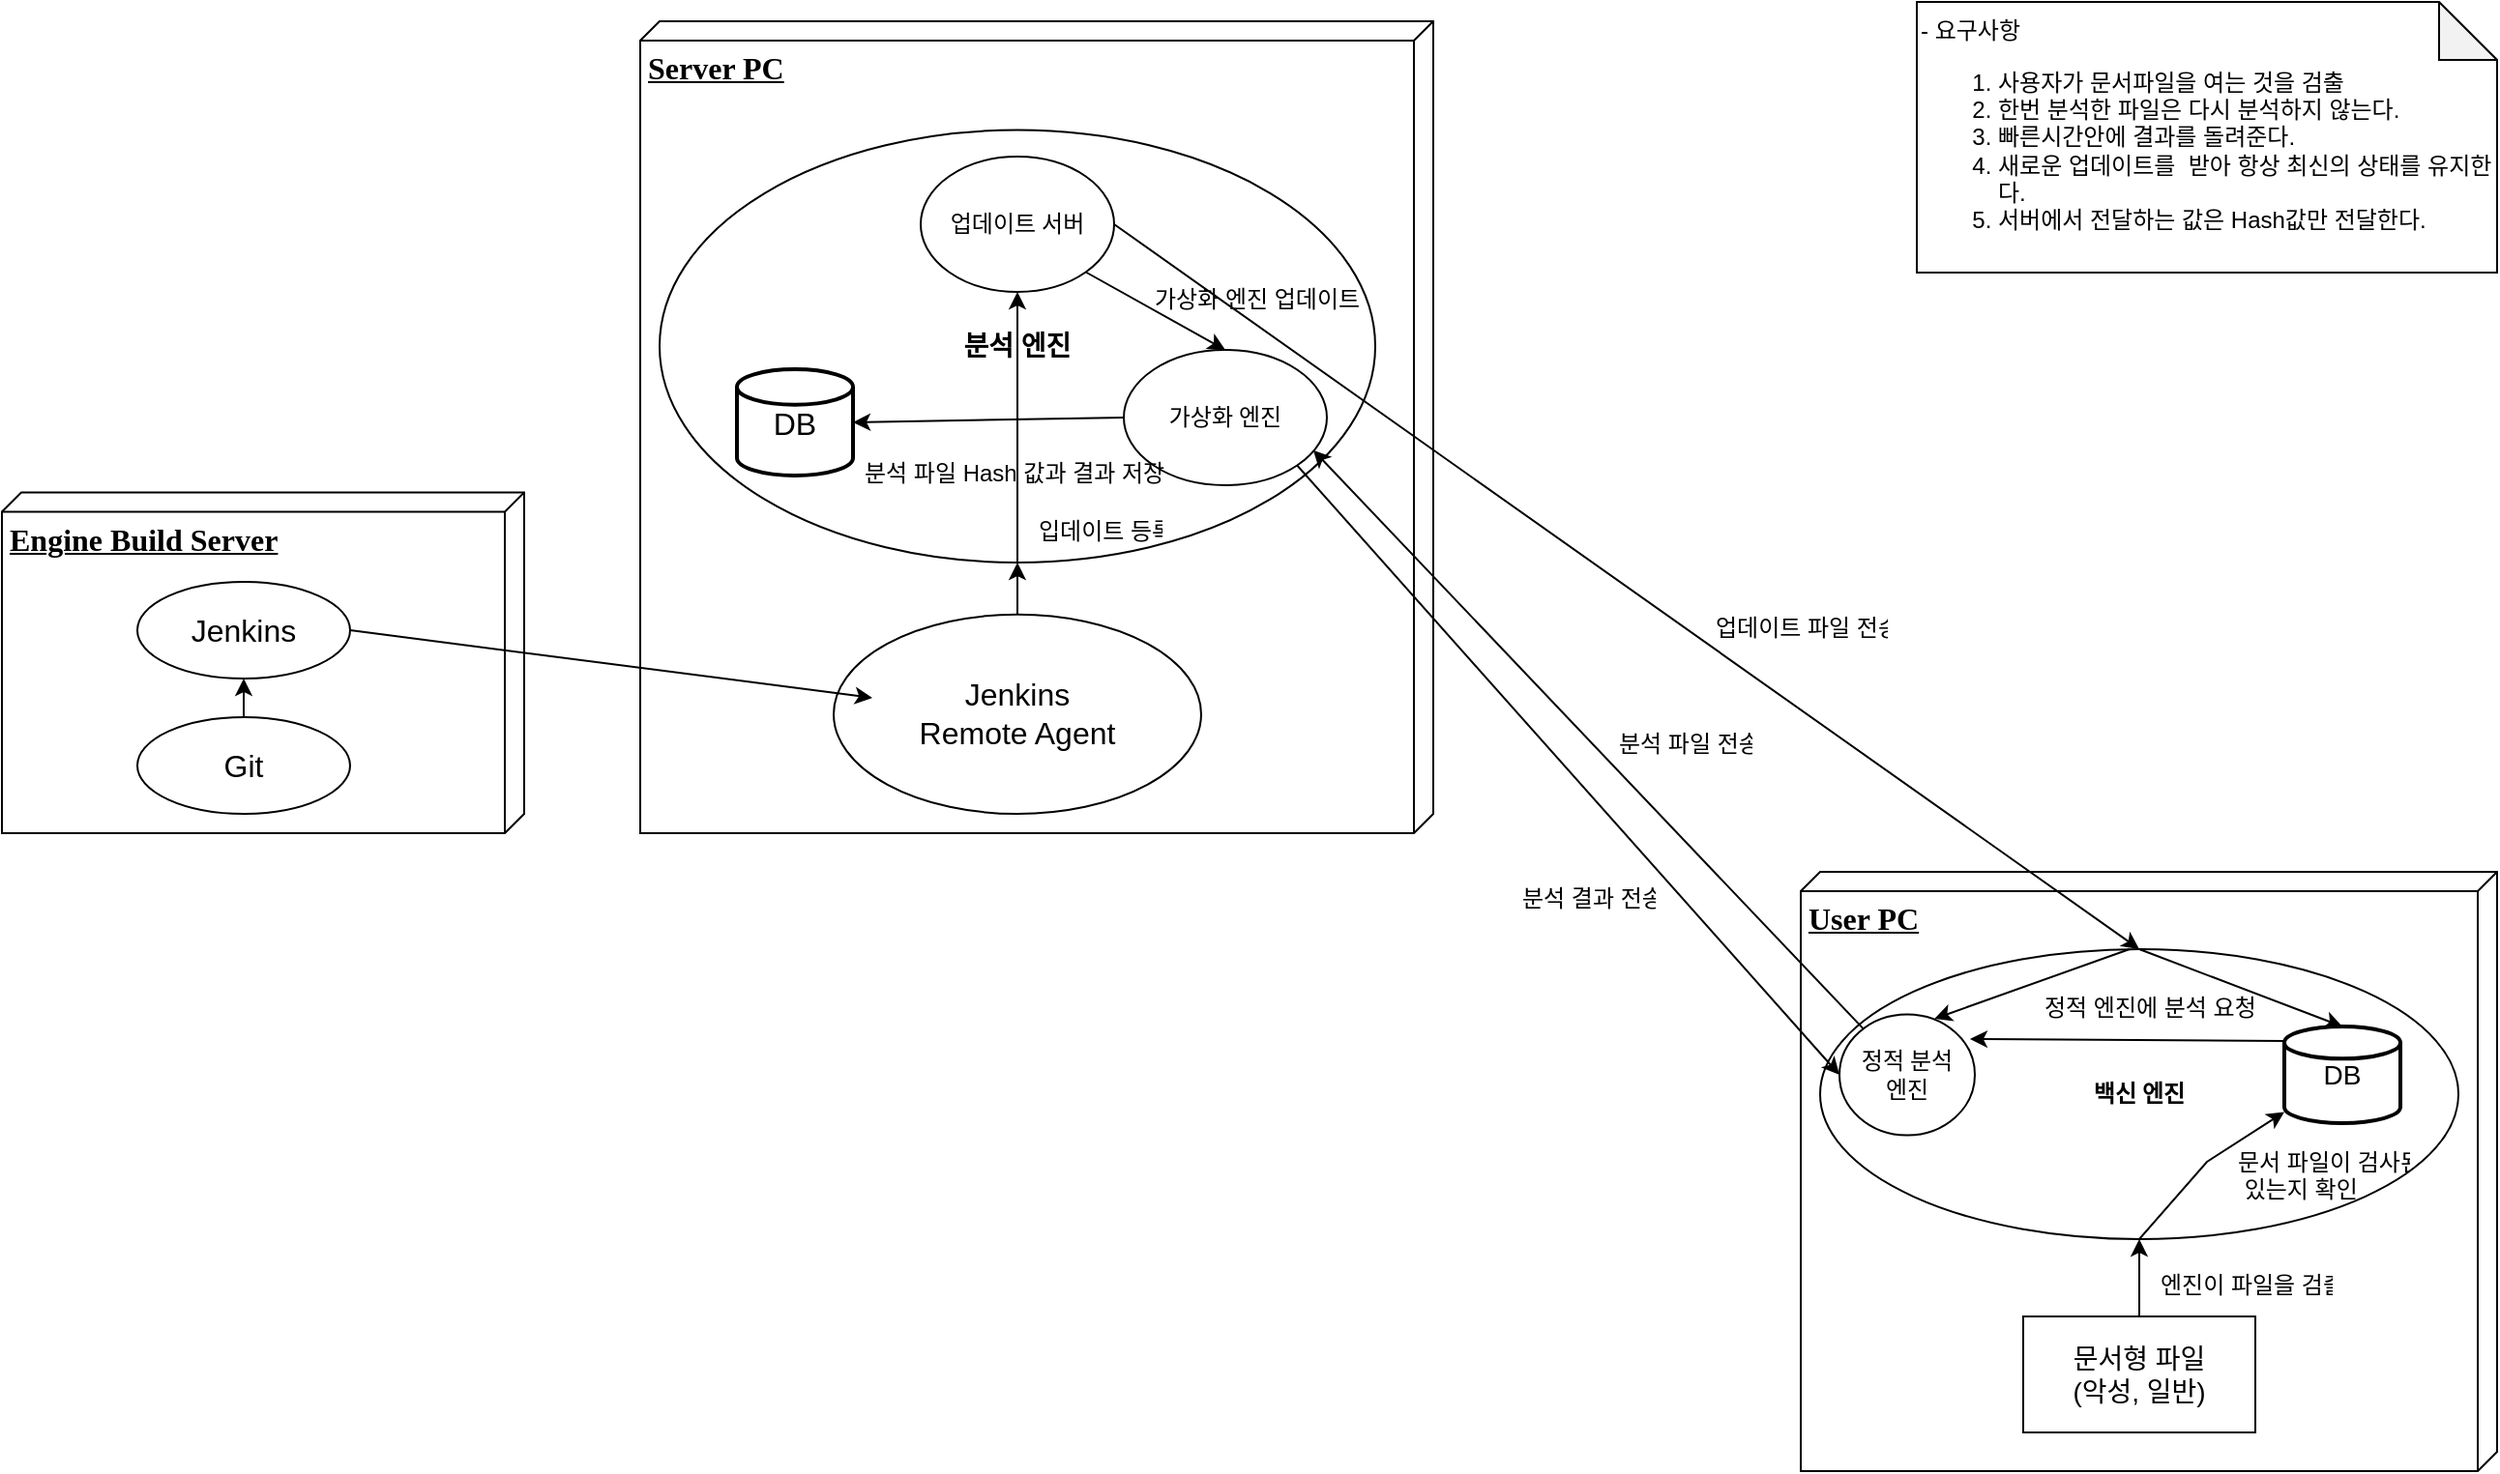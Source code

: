 <mxfile version="20.3.0" type="github" pages="2">
  <diagram name="Project Design" id="5f0bae14-7c28-e335-631c-24af17079c00">
    <mxGraphModel dx="1452" dy="864" grid="1" gridSize="10" guides="1" tooltips="1" connect="1" arrows="1" fold="1" page="1" pageScale="1" pageWidth="1100" pageHeight="850" background="none" math="0" shadow="0">
      <root>
        <mxCell id="0" />
        <mxCell id="1" parent="0" />
        <mxCell id="39150e848f15840c-1" value="&lt;font style=&quot;font-size: 16px;&quot;&gt;&lt;b&gt;Server PC&lt;/b&gt;&lt;/font&gt;" style="verticalAlign=top;align=left;spacingTop=8;spacingLeft=2;spacingRight=12;shape=cube;size=10;direction=south;fontStyle=4;html=1;rounded=0;shadow=0;comic=0;labelBackgroundColor=none;strokeWidth=1;fontFamily=Verdana;fontSize=12" parent="1" vertex="1">
          <mxGeometry x="400" y="220" width="410" height="420" as="geometry" />
        </mxCell>
        <mxCell id="39150e848f15840c-2" value="&lt;b&gt;&lt;font style=&quot;font-size: 16px;&quot;&gt;User PC&lt;/font&gt;&lt;/b&gt;" style="verticalAlign=top;align=left;spacingTop=8;spacingLeft=2;spacingRight=12;shape=cube;size=10;direction=south;fontStyle=4;html=1;rounded=0;shadow=0;comic=0;labelBackgroundColor=none;strokeWidth=1;fontFamily=Verdana;fontSize=12" parent="1" vertex="1">
          <mxGeometry x="1000" y="660" width="360" height="310" as="geometry" />
        </mxCell>
        <mxCell id="F7XPx7EwxCSOAxeQfre4-5" value="&lt;b&gt;백신 엔진&lt;/b&gt;" style="ellipse;whiteSpace=wrap;html=1;rounded=0;shadow=0;comic=0;labelBackgroundColor=none;strokeWidth=1;fontFamily=Verdana;fontSize=12;align=center;" parent="1" vertex="1">
          <mxGeometry x="1010" y="700" width="330" height="150" as="geometry" />
        </mxCell>
        <mxCell id="F7XPx7EwxCSOAxeQfre4-1" value="- 요구사항&amp;nbsp;&lt;br&gt;&lt;ol&gt;&lt;li&gt;사용자가 문서파일을 여는 것을 검출&lt;/li&gt;&lt;li&gt;한번 분석한 파일은 다시 분석하지 않는다.&lt;/li&gt;&lt;li&gt;빠른시간안에 결과를 돌려준다.&lt;/li&gt;&lt;li&gt;새로운 업데이트를&amp;nbsp; 받아 항상 최신의 상태를 유지한다.&lt;/li&gt;&lt;li&gt;서버에서 전달하는 값은 Hash값만 전달한다.&lt;/li&gt;&lt;/ol&gt;" style="shape=note;whiteSpace=wrap;html=1;backgroundOutline=1;darkOpacity=0.05;align=left;" parent="1" vertex="1">
          <mxGeometry x="1060" y="210" width="300" height="140" as="geometry" />
        </mxCell>
        <mxCell id="F7XPx7EwxCSOAxeQfre4-2" value="&lt;font style=&quot;font-size: 16px;&quot;&gt;&lt;b&gt;Engine Build Server&lt;/b&gt;&lt;/font&gt;" style="verticalAlign=top;align=left;spacingTop=8;spacingLeft=2;spacingRight=12;shape=cube;size=10;direction=south;fontStyle=4;html=1;rounded=0;shadow=0;comic=0;labelBackgroundColor=none;strokeWidth=1;fontFamily=Verdana;fontSize=12" parent="1" vertex="1">
          <mxGeometry x="70" y="463.75" width="270" height="176.25" as="geometry" />
        </mxCell>
        <mxCell id="F7XPx7EwxCSOAxeQfre4-4" value="&lt;font style=&quot;font-size: 14px;&quot;&gt;DB&lt;/font&gt;" style="strokeWidth=2;html=1;shape=mxgraph.flowchart.database;whiteSpace=wrap;" parent="1" vertex="1">
          <mxGeometry x="1250" y="740" width="60" height="50" as="geometry" />
        </mxCell>
        <mxCell id="39150e848f15840c-6" value="정적 분석&lt;br&gt;엔진" style="ellipse;whiteSpace=wrap;html=1;rounded=0;shadow=0;comic=0;labelBackgroundColor=none;strokeWidth=1;fontFamily=Verdana;fontSize=12;align=center;" parent="1" vertex="1">
          <mxGeometry x="1020" y="733.75" width="70" height="62.5" as="geometry" />
        </mxCell>
        <mxCell id="F7XPx7EwxCSOAxeQfre4-7" value="문서형 파일&lt;br&gt;(악성, 일반)" style="rounded=0;whiteSpace=wrap;html=1;fontSize=14;" parent="1" vertex="1">
          <mxGeometry x="1115" y="890" width="120" height="60" as="geometry" />
        </mxCell>
        <mxCell id="F7XPx7EwxCSOAxeQfre4-8" value="" style="endArrow=classic;html=1;rounded=0;fontSize=14;entryX=0.5;entryY=1;entryDx=0;entryDy=0;exitX=0.5;exitY=0;exitDx=0;exitDy=0;" parent="1" source="F7XPx7EwxCSOAxeQfre4-7" target="F7XPx7EwxCSOAxeQfre4-5" edge="1">
          <mxGeometry width="50" height="50" relative="1" as="geometry">
            <mxPoint x="1120" y="870" as="sourcePoint" />
            <mxPoint x="1170" y="820" as="targetPoint" />
          </mxGeometry>
        </mxCell>
        <mxCell id="F7XPx7EwxCSOAxeQfre4-14" value="" style="endArrow=classic;html=1;rounded=0;fontSize=14;exitX=0.5;exitY=1;exitDx=0;exitDy=0;" parent="1" source="F7XPx7EwxCSOAxeQfre4-5" target="F7XPx7EwxCSOAxeQfre4-4" edge="1">
          <mxGeometry width="50" height="50" relative="1" as="geometry">
            <mxPoint x="1125" y="840" as="sourcePoint" />
            <mxPoint x="1175" y="790" as="targetPoint" />
            <Array as="points">
              <mxPoint x="1210" y="810" />
            </Array>
          </mxGeometry>
        </mxCell>
        <mxCell id="F7XPx7EwxCSOAxeQfre4-16" value="엔진이 파일을 검출" style="text;strokeColor=none;fillColor=none;spacingLeft=4;spacingRight=4;overflow=hidden;rotatable=0;points=[[0,0.5],[1,0.5]];portConstraint=eastwest;fontSize=12;" parent="1" vertex="1">
          <mxGeometry x="1180" y="860" width="100" height="20" as="geometry" />
        </mxCell>
        <mxCell id="F7XPx7EwxCSOAxeQfre4-17" value="문서 파일이 검사된적&#xa; 있는지 확인&#xa;" style="text;strokeColor=none;fillColor=none;spacingLeft=4;spacingRight=4;overflow=hidden;rotatable=0;points=[[0,0.5],[1,0.5]];portConstraint=eastwest;fontSize=12;" parent="1" vertex="1">
          <mxGeometry x="1220" y="796.25" width="100" height="33.75" as="geometry" />
        </mxCell>
        <mxCell id="F7XPx7EwxCSOAxeQfre4-18" value="" style="endArrow=classic;html=1;rounded=0;fontSize=14;exitX=0;exitY=0.15;exitDx=0;exitDy=0;exitPerimeter=0;entryX=0.964;entryY=0.204;entryDx=0;entryDy=0;entryPerimeter=0;" parent="1" source="F7XPx7EwxCSOAxeQfre4-4" target="39150e848f15840c-6" edge="1">
          <mxGeometry width="50" height="50" relative="1" as="geometry">
            <mxPoint x="900" y="810" as="sourcePoint" />
            <mxPoint x="950" y="760" as="targetPoint" />
          </mxGeometry>
        </mxCell>
        <mxCell id="F7XPx7EwxCSOAxeQfre4-19" value="정적 엔진에 분석 요청" style="text;strokeColor=none;fillColor=none;spacingLeft=4;spacingRight=4;overflow=hidden;rotatable=0;points=[[0,0.5],[1,0.5]];portConstraint=eastwest;fontSize=12;" parent="1" vertex="1">
          <mxGeometry x="1120" y="716.25" width="120" height="23.75" as="geometry" />
        </mxCell>
        <mxCell id="F7XPx7EwxCSOAxeQfre4-21" value="&lt;b&gt;분석 엔진&lt;/b&gt;" style="ellipse;whiteSpace=wrap;html=1;fontSize=14;" parent="1" vertex="1">
          <mxGeometry x="410" y="276.25" width="370" height="223.75" as="geometry" />
        </mxCell>
        <mxCell id="F7XPx7EwxCSOAxeQfre4-6" value="가상화 엔진" style="ellipse;whiteSpace=wrap;html=1;rounded=0;shadow=0;comic=0;labelBackgroundColor=none;strokeWidth=1;fontFamily=Verdana;fontSize=12;align=center;" parent="1" vertex="1">
          <mxGeometry x="650" y="390" width="105" height="70" as="geometry" />
        </mxCell>
        <mxCell id="F7XPx7EwxCSOAxeQfre4-22" value="업데이트 서버" style="ellipse;whiteSpace=wrap;html=1;rounded=0;shadow=0;comic=0;labelBackgroundColor=none;strokeWidth=1;fontFamily=Verdana;fontSize=12;align=center;" parent="1" vertex="1">
          <mxGeometry x="545" y="290" width="100" height="70" as="geometry" />
        </mxCell>
        <mxCell id="F7XPx7EwxCSOAxeQfre4-23" value="" style="endArrow=classic;html=1;rounded=0;fontSize=16;entryX=0.933;entryY=0.741;entryDx=0;entryDy=0;entryPerimeter=0;" parent="1" source="39150e848f15840c-6" target="F7XPx7EwxCSOAxeQfre4-6" edge="1">
          <mxGeometry width="50" height="50" relative="1" as="geometry">
            <mxPoint x="1010" y="550" as="sourcePoint" />
            <mxPoint x="690" y="360" as="targetPoint" />
          </mxGeometry>
        </mxCell>
        <mxCell id="F7XPx7EwxCSOAxeQfre4-24" value="분석 파일 전송" style="text;strokeColor=none;fillColor=none;spacingLeft=4;spacingRight=4;overflow=hidden;rotatable=0;points=[[0,0.5],[1,0.5]];portConstraint=eastwest;fontSize=12;" parent="1" vertex="1">
          <mxGeometry x="900" y="580" width="80" height="20" as="geometry" />
        </mxCell>
        <mxCell id="F7XPx7EwxCSOAxeQfre4-25" value="" style="endArrow=classic;html=1;rounded=0;fontSize=16;entryX=0;entryY=0.5;entryDx=0;entryDy=0;exitX=1;exitY=1;exitDx=0;exitDy=0;" parent="1" source="F7XPx7EwxCSOAxeQfre4-6" target="39150e848f15840c-6" edge="1">
          <mxGeometry width="50" height="50" relative="1" as="geometry">
            <mxPoint x="640" y="400" as="sourcePoint" />
            <mxPoint x="690" y="350" as="targetPoint" />
          </mxGeometry>
        </mxCell>
        <mxCell id="F7XPx7EwxCSOAxeQfre4-26" value="분석 결과 전송" style="text;strokeColor=none;fillColor=none;spacingLeft=4;spacingRight=4;overflow=hidden;rotatable=0;points=[[0,0.5],[1,0.5]];portConstraint=eastwest;fontSize=12;" parent="1" vertex="1">
          <mxGeometry x="850" y="660" width="80" height="20" as="geometry" />
        </mxCell>
        <mxCell id="F7XPx7EwxCSOAxeQfre4-27" value="DB" style="strokeWidth=2;html=1;shape=mxgraph.flowchart.database;whiteSpace=wrap;fontSize=16;" parent="1" vertex="1">
          <mxGeometry x="450" y="400" width="60" height="55" as="geometry" />
        </mxCell>
        <mxCell id="F7XPx7EwxCSOAxeQfre4-32" value="Jenkins" style="ellipse;whiteSpace=wrap;html=1;fontSize=16;" parent="1" vertex="1">
          <mxGeometry x="140" y="510" width="110" height="50" as="geometry" />
        </mxCell>
        <mxCell id="F7XPx7EwxCSOAxeQfre4-33" value="Git" style="ellipse;whiteSpace=wrap;html=1;fontSize=16;" parent="1" vertex="1">
          <mxGeometry x="140" y="580" width="110" height="50" as="geometry" />
        </mxCell>
        <mxCell id="F7XPx7EwxCSOAxeQfre4-34" value="Jenkins&lt;br&gt;Remote Agent" style="ellipse;whiteSpace=wrap;html=1;fontSize=16;" parent="1" vertex="1">
          <mxGeometry x="500" y="526.88" width="190" height="103.12" as="geometry" />
        </mxCell>
        <mxCell id="F7XPx7EwxCSOAxeQfre4-35" value="" style="endArrow=classic;html=1;rounded=0;fontSize=16;exitX=1;exitY=0.5;exitDx=0;exitDy=0;" parent="1" source="F7XPx7EwxCSOAxeQfre4-32" edge="1">
          <mxGeometry width="50" height="50" relative="1" as="geometry">
            <mxPoint x="700" y="620" as="sourcePoint" />
            <mxPoint x="520" y="570" as="targetPoint" />
          </mxGeometry>
        </mxCell>
        <mxCell id="F7XPx7EwxCSOAxeQfre4-36" value="" style="endArrow=classic;html=1;rounded=0;fontSize=16;entryX=0.5;entryY=1;entryDx=0;entryDy=0;" parent="1" target="F7XPx7EwxCSOAxeQfre4-32" edge="1">
          <mxGeometry width="50" height="50" relative="1" as="geometry">
            <mxPoint x="195" y="580" as="sourcePoint" />
            <mxPoint x="240" y="640" as="targetPoint" />
          </mxGeometry>
        </mxCell>
        <mxCell id="F7XPx7EwxCSOAxeQfre4-37" value="" style="endArrow=classic;html=1;rounded=0;fontSize=16;exitX=0.5;exitY=0;exitDx=0;exitDy=0;entryX=0.5;entryY=1;entryDx=0;entryDy=0;" parent="1" source="F7XPx7EwxCSOAxeQfre4-34" target="F7XPx7EwxCSOAxeQfre4-21" edge="1">
          <mxGeometry width="50" height="50" relative="1" as="geometry">
            <mxPoint x="660" y="513.75" as="sourcePoint" />
            <mxPoint x="710" y="463.75" as="targetPoint" />
          </mxGeometry>
        </mxCell>
        <mxCell id="F7XPx7EwxCSOAxeQfre4-38" value="" style="endArrow=classic;html=1;rounded=0;fontSize=16;entryX=0.5;entryY=1;entryDx=0;entryDy=0;exitX=0.5;exitY=1;exitDx=0;exitDy=0;" parent="1" source="F7XPx7EwxCSOAxeQfre4-21" target="F7XPx7EwxCSOAxeQfre4-22" edge="1">
          <mxGeometry width="50" height="50" relative="1" as="geometry">
            <mxPoint x="560" y="430" as="sourcePoint" />
            <mxPoint x="610" y="380" as="targetPoint" />
          </mxGeometry>
        </mxCell>
        <mxCell id="F7XPx7EwxCSOAxeQfre4-39" value="" style="endArrow=classic;html=1;rounded=0;fontSize=16;exitX=1;exitY=1;exitDx=0;exitDy=0;entryX=0.5;entryY=0;entryDx=0;entryDy=0;" parent="1" source="F7XPx7EwxCSOAxeQfre4-22" target="F7XPx7EwxCSOAxeQfre4-6" edge="1">
          <mxGeometry width="50" height="50" relative="1" as="geometry">
            <mxPoint x="730" y="326.25" as="sourcePoint" />
            <mxPoint x="780" y="276.25" as="targetPoint" />
          </mxGeometry>
        </mxCell>
        <mxCell id="F7XPx7EwxCSOAxeQfre4-40" value="가상화 엔진 업데이트" style="text;strokeColor=none;fillColor=none;spacingLeft=4;spacingRight=4;overflow=hidden;rotatable=0;points=[[0,0.5],[1,0.5]];portConstraint=eastwest;fontSize=12;" parent="1" vertex="1">
          <mxGeometry x="660" y="350" width="120" height="20" as="geometry" />
        </mxCell>
        <mxCell id="F7XPx7EwxCSOAxeQfre4-41" value="입데이트 등록" style="text;strokeColor=none;fillColor=none;spacingLeft=4;spacingRight=4;overflow=hidden;rotatable=0;points=[[0,0.5],[1,0.5]];portConstraint=eastwest;fontSize=12;" parent="1" vertex="1">
          <mxGeometry x="600" y="470" width="75" height="20" as="geometry" />
        </mxCell>
        <mxCell id="F7XPx7EwxCSOAxeQfre4-29" value="분석 파일 Hash 값과 결과 저장" style="text;strokeColor=none;fillColor=none;spacingLeft=4;spacingRight=4;overflow=hidden;rotatable=0;points=[[0,0.5],[1,0.5]];portConstraint=eastwest;fontSize=12;" parent="1" vertex="1">
          <mxGeometry x="510" y="440" width="170" height="20" as="geometry" />
        </mxCell>
        <mxCell id="F7XPx7EwxCSOAxeQfre4-43" value="" style="endArrow=classic;html=1;rounded=0;fontSize=16;entryX=1;entryY=0.5;entryDx=0;entryDy=0;entryPerimeter=0;exitX=0;exitY=0.5;exitDx=0;exitDy=0;" parent="1" source="F7XPx7EwxCSOAxeQfre4-6" target="F7XPx7EwxCSOAxeQfre4-27" edge="1">
          <mxGeometry width="50" height="50" relative="1" as="geometry">
            <mxPoint x="740" y="690" as="sourcePoint" />
            <mxPoint x="790" y="640" as="targetPoint" />
          </mxGeometry>
        </mxCell>
        <mxCell id="F7XPx7EwxCSOAxeQfre4-44" value="" style="endArrow=classic;html=1;rounded=0;fontSize=16;exitX=1;exitY=0.5;exitDx=0;exitDy=0;entryX=0.5;entryY=0;entryDx=0;entryDy=0;" parent="1" source="F7XPx7EwxCSOAxeQfre4-22" target="F7XPx7EwxCSOAxeQfre4-5" edge="1">
          <mxGeometry width="50" height="50" relative="1" as="geometry">
            <mxPoint x="970" y="450" as="sourcePoint" />
            <mxPoint x="1110" y="320" as="targetPoint" />
          </mxGeometry>
        </mxCell>
        <mxCell id="F7XPx7EwxCSOAxeQfre4-45" value="업데이트 파일 전송&#xa;" style="text;strokeColor=none;fillColor=none;spacingLeft=4;spacingRight=4;overflow=hidden;rotatable=0;points=[[0,0.5],[1,0.5]];portConstraint=eastwest;fontSize=12;" parent="1" vertex="1">
          <mxGeometry x="950" y="520" width="100" height="20" as="geometry" />
        </mxCell>
        <mxCell id="F7XPx7EwxCSOAxeQfre4-46" value="" style="endArrow=classic;html=1;rounded=0;fontSize=16;exitX=0.5;exitY=0;exitDx=0;exitDy=0;entryX=0.5;entryY=0;entryDx=0;entryDy=0;entryPerimeter=0;" parent="1" source="F7XPx7EwxCSOAxeQfre4-5" target="F7XPx7EwxCSOAxeQfre4-4" edge="1">
          <mxGeometry width="50" height="50" relative="1" as="geometry">
            <mxPoint x="1235" y="650" as="sourcePoint" />
            <mxPoint x="1285" y="600" as="targetPoint" />
          </mxGeometry>
        </mxCell>
        <mxCell id="F7XPx7EwxCSOAxeQfre4-47" value="" style="endArrow=classic;html=1;rounded=0;fontSize=16;entryX=0.702;entryY=0.036;entryDx=0;entryDy=0;entryPerimeter=0;" parent="1" target="39150e848f15840c-6" edge="1">
          <mxGeometry width="50" height="50" relative="1" as="geometry">
            <mxPoint x="1170" y="700" as="sourcePoint" />
            <mxPoint x="1290" y="750" as="targetPoint" />
          </mxGeometry>
        </mxCell>
      </root>
    </mxGraphModel>
  </diagram>
  <diagram id="xelh5Ur8uXmZccJDmje7" name="Component Diagram">
    <mxGraphModel dx="1234" dy="734" grid="1" gridSize="10" guides="1" tooltips="1" connect="1" arrows="1" fold="1" page="1" pageScale="1" pageWidth="827" pageHeight="1169" math="0" shadow="0">
      <root>
        <mxCell id="0" />
        <mxCell id="1" parent="0" />
      </root>
    </mxGraphModel>
  </diagram>
</mxfile>
